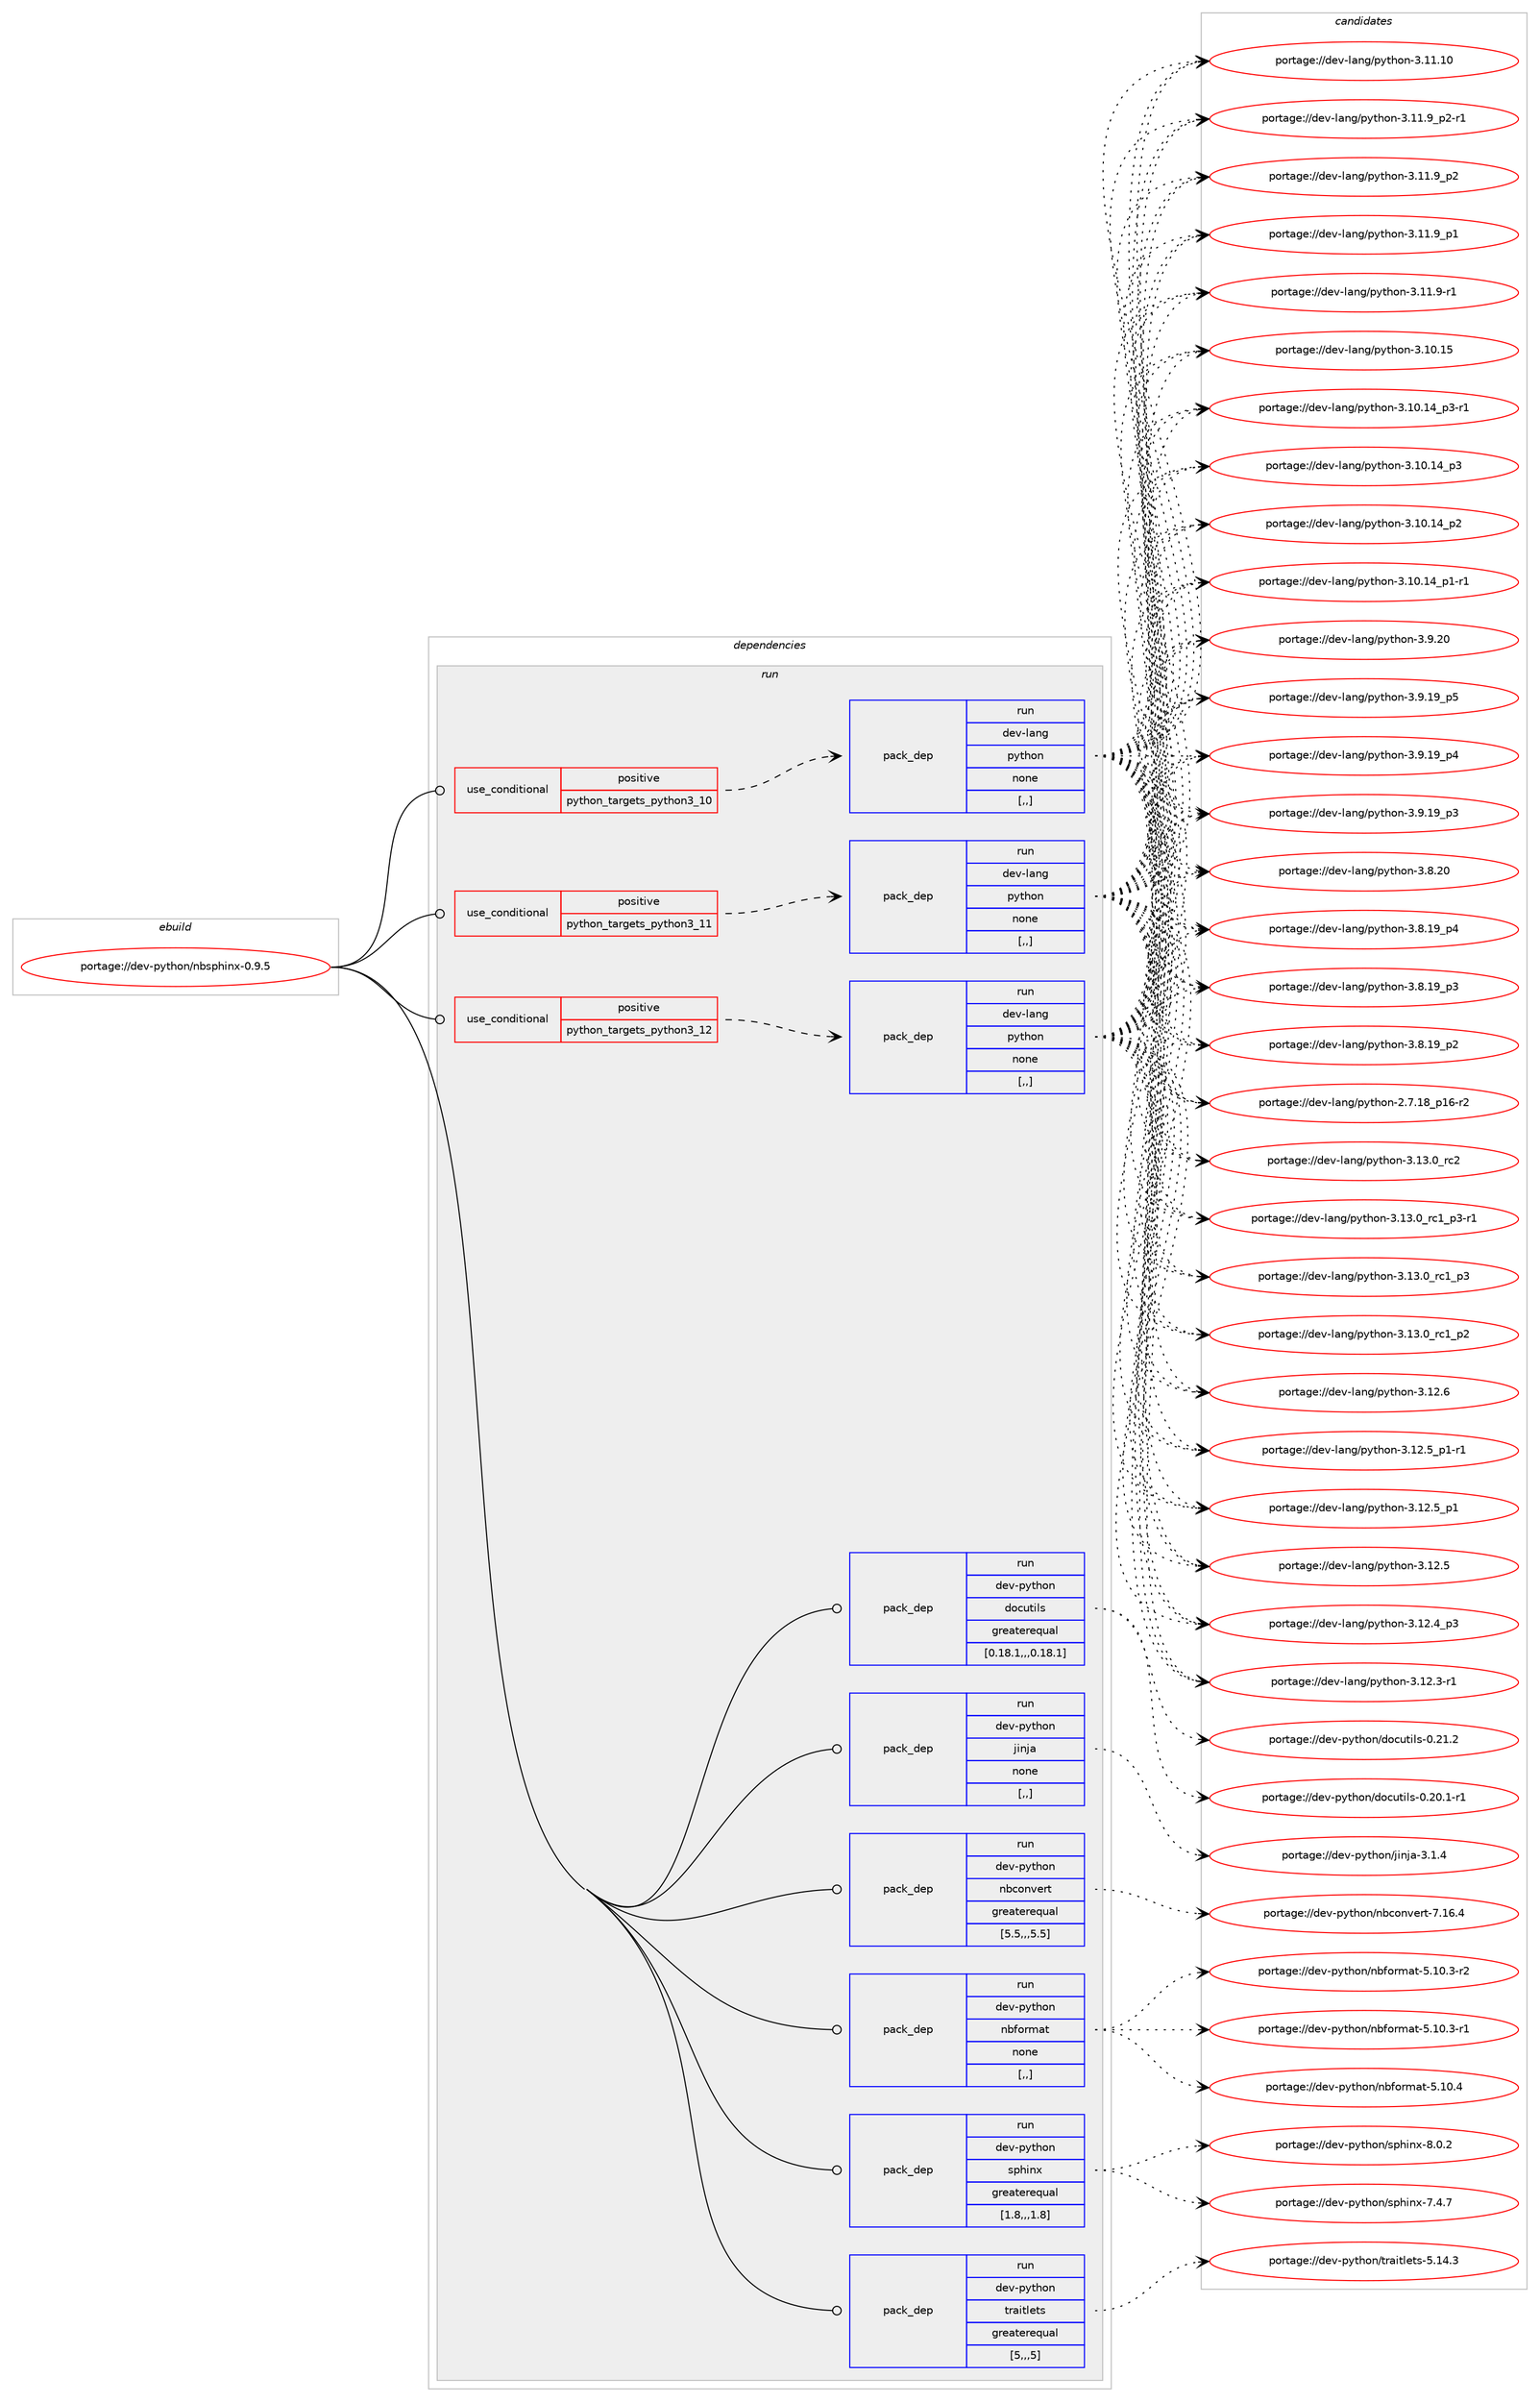 digraph prolog {

# *************
# Graph options
# *************

newrank=true;
concentrate=true;
compound=true;
graph [rankdir=LR,fontname=Helvetica,fontsize=10,ranksep=1.5];#, ranksep=2.5, nodesep=0.2];
edge  [arrowhead=vee];
node  [fontname=Helvetica,fontsize=10];

# **********
# The ebuild
# **********

subgraph cluster_leftcol {
color=gray;
label=<<i>ebuild</i>>;
id [label="portage://dev-python/nbsphinx-0.9.5", color=red, width=4, href="../dev-python/nbsphinx-0.9.5.svg"];
}

# ****************
# The dependencies
# ****************

subgraph cluster_midcol {
color=gray;
label=<<i>dependencies</i>>;
subgraph cluster_compile {
fillcolor="#eeeeee";
style=filled;
label=<<i>compile</i>>;
}
subgraph cluster_compileandrun {
fillcolor="#eeeeee";
style=filled;
label=<<i>compile and run</i>>;
}
subgraph cluster_run {
fillcolor="#eeeeee";
style=filled;
label=<<i>run</i>>;
subgraph cond165590 {
dependency646916 [label=<<TABLE BORDER="0" CELLBORDER="1" CELLSPACING="0" CELLPADDING="4"><TR><TD ROWSPAN="3" CELLPADDING="10">use_conditional</TD></TR><TR><TD>positive</TD></TR><TR><TD>python_targets_python3_10</TD></TR></TABLE>>, shape=none, color=red];
subgraph pack476507 {
dependency646917 [label=<<TABLE BORDER="0" CELLBORDER="1" CELLSPACING="0" CELLPADDING="4" WIDTH="220"><TR><TD ROWSPAN="6" CELLPADDING="30">pack_dep</TD></TR><TR><TD WIDTH="110">run</TD></TR><TR><TD>dev-lang</TD></TR><TR><TD>python</TD></TR><TR><TD>none</TD></TR><TR><TD>[,,]</TD></TR></TABLE>>, shape=none, color=blue];
}
dependency646916:e -> dependency646917:w [weight=20,style="dashed",arrowhead="vee"];
}
id:e -> dependency646916:w [weight=20,style="solid",arrowhead="odot"];
subgraph cond165591 {
dependency646918 [label=<<TABLE BORDER="0" CELLBORDER="1" CELLSPACING="0" CELLPADDING="4"><TR><TD ROWSPAN="3" CELLPADDING="10">use_conditional</TD></TR><TR><TD>positive</TD></TR><TR><TD>python_targets_python3_11</TD></TR></TABLE>>, shape=none, color=red];
subgraph pack476508 {
dependency646919 [label=<<TABLE BORDER="0" CELLBORDER="1" CELLSPACING="0" CELLPADDING="4" WIDTH="220"><TR><TD ROWSPAN="6" CELLPADDING="30">pack_dep</TD></TR><TR><TD WIDTH="110">run</TD></TR><TR><TD>dev-lang</TD></TR><TR><TD>python</TD></TR><TR><TD>none</TD></TR><TR><TD>[,,]</TD></TR></TABLE>>, shape=none, color=blue];
}
dependency646918:e -> dependency646919:w [weight=20,style="dashed",arrowhead="vee"];
}
id:e -> dependency646918:w [weight=20,style="solid",arrowhead="odot"];
subgraph cond165592 {
dependency646920 [label=<<TABLE BORDER="0" CELLBORDER="1" CELLSPACING="0" CELLPADDING="4"><TR><TD ROWSPAN="3" CELLPADDING="10">use_conditional</TD></TR><TR><TD>positive</TD></TR><TR><TD>python_targets_python3_12</TD></TR></TABLE>>, shape=none, color=red];
subgraph pack476509 {
dependency646921 [label=<<TABLE BORDER="0" CELLBORDER="1" CELLSPACING="0" CELLPADDING="4" WIDTH="220"><TR><TD ROWSPAN="6" CELLPADDING="30">pack_dep</TD></TR><TR><TD WIDTH="110">run</TD></TR><TR><TD>dev-lang</TD></TR><TR><TD>python</TD></TR><TR><TD>none</TD></TR><TR><TD>[,,]</TD></TR></TABLE>>, shape=none, color=blue];
}
dependency646920:e -> dependency646921:w [weight=20,style="dashed",arrowhead="vee"];
}
id:e -> dependency646920:w [weight=20,style="solid",arrowhead="odot"];
subgraph pack476510 {
dependency646922 [label=<<TABLE BORDER="0" CELLBORDER="1" CELLSPACING="0" CELLPADDING="4" WIDTH="220"><TR><TD ROWSPAN="6" CELLPADDING="30">pack_dep</TD></TR><TR><TD WIDTH="110">run</TD></TR><TR><TD>dev-python</TD></TR><TR><TD>docutils</TD></TR><TR><TD>greaterequal</TD></TR><TR><TD>[0.18.1,,,0.18.1]</TD></TR></TABLE>>, shape=none, color=blue];
}
id:e -> dependency646922:w [weight=20,style="solid",arrowhead="odot"];
subgraph pack476511 {
dependency646923 [label=<<TABLE BORDER="0" CELLBORDER="1" CELLSPACING="0" CELLPADDING="4" WIDTH="220"><TR><TD ROWSPAN="6" CELLPADDING="30">pack_dep</TD></TR><TR><TD WIDTH="110">run</TD></TR><TR><TD>dev-python</TD></TR><TR><TD>jinja</TD></TR><TR><TD>none</TD></TR><TR><TD>[,,]</TD></TR></TABLE>>, shape=none, color=blue];
}
id:e -> dependency646923:w [weight=20,style="solid",arrowhead="odot"];
subgraph pack476512 {
dependency646924 [label=<<TABLE BORDER="0" CELLBORDER="1" CELLSPACING="0" CELLPADDING="4" WIDTH="220"><TR><TD ROWSPAN="6" CELLPADDING="30">pack_dep</TD></TR><TR><TD WIDTH="110">run</TD></TR><TR><TD>dev-python</TD></TR><TR><TD>nbconvert</TD></TR><TR><TD>greaterequal</TD></TR><TR><TD>[5.5,,,5.5]</TD></TR></TABLE>>, shape=none, color=blue];
}
id:e -> dependency646924:w [weight=20,style="solid",arrowhead="odot"];
subgraph pack476513 {
dependency646925 [label=<<TABLE BORDER="0" CELLBORDER="1" CELLSPACING="0" CELLPADDING="4" WIDTH="220"><TR><TD ROWSPAN="6" CELLPADDING="30">pack_dep</TD></TR><TR><TD WIDTH="110">run</TD></TR><TR><TD>dev-python</TD></TR><TR><TD>nbformat</TD></TR><TR><TD>none</TD></TR><TR><TD>[,,]</TD></TR></TABLE>>, shape=none, color=blue];
}
id:e -> dependency646925:w [weight=20,style="solid",arrowhead="odot"];
subgraph pack476514 {
dependency646926 [label=<<TABLE BORDER="0" CELLBORDER="1" CELLSPACING="0" CELLPADDING="4" WIDTH="220"><TR><TD ROWSPAN="6" CELLPADDING="30">pack_dep</TD></TR><TR><TD WIDTH="110">run</TD></TR><TR><TD>dev-python</TD></TR><TR><TD>sphinx</TD></TR><TR><TD>greaterequal</TD></TR><TR><TD>[1.8,,,1.8]</TD></TR></TABLE>>, shape=none, color=blue];
}
id:e -> dependency646926:w [weight=20,style="solid",arrowhead="odot"];
subgraph pack476515 {
dependency646927 [label=<<TABLE BORDER="0" CELLBORDER="1" CELLSPACING="0" CELLPADDING="4" WIDTH="220"><TR><TD ROWSPAN="6" CELLPADDING="30">pack_dep</TD></TR><TR><TD WIDTH="110">run</TD></TR><TR><TD>dev-python</TD></TR><TR><TD>traitlets</TD></TR><TR><TD>greaterequal</TD></TR><TR><TD>[5,,,5]</TD></TR></TABLE>>, shape=none, color=blue];
}
id:e -> dependency646927:w [weight=20,style="solid",arrowhead="odot"];
}
}

# **************
# The candidates
# **************

subgraph cluster_choices {
rank=same;
color=gray;
label=<<i>candidates</i>>;

subgraph choice476507 {
color=black;
nodesep=1;
choice10010111845108971101034711212111610411111045514649514648951149950 [label="portage://dev-lang/python-3.13.0_rc2", color=red, width=4,href="../dev-lang/python-3.13.0_rc2.svg"];
choice1001011184510897110103471121211161041111104551464951464895114994995112514511449 [label="portage://dev-lang/python-3.13.0_rc1_p3-r1", color=red, width=4,href="../dev-lang/python-3.13.0_rc1_p3-r1.svg"];
choice100101118451089711010347112121116104111110455146495146489511499499511251 [label="portage://dev-lang/python-3.13.0_rc1_p3", color=red, width=4,href="../dev-lang/python-3.13.0_rc1_p3.svg"];
choice100101118451089711010347112121116104111110455146495146489511499499511250 [label="portage://dev-lang/python-3.13.0_rc1_p2", color=red, width=4,href="../dev-lang/python-3.13.0_rc1_p2.svg"];
choice10010111845108971101034711212111610411111045514649504654 [label="portage://dev-lang/python-3.12.6", color=red, width=4,href="../dev-lang/python-3.12.6.svg"];
choice1001011184510897110103471121211161041111104551464950465395112494511449 [label="portage://dev-lang/python-3.12.5_p1-r1", color=red, width=4,href="../dev-lang/python-3.12.5_p1-r1.svg"];
choice100101118451089711010347112121116104111110455146495046539511249 [label="portage://dev-lang/python-3.12.5_p1", color=red, width=4,href="../dev-lang/python-3.12.5_p1.svg"];
choice10010111845108971101034711212111610411111045514649504653 [label="portage://dev-lang/python-3.12.5", color=red, width=4,href="../dev-lang/python-3.12.5.svg"];
choice100101118451089711010347112121116104111110455146495046529511251 [label="portage://dev-lang/python-3.12.4_p3", color=red, width=4,href="../dev-lang/python-3.12.4_p3.svg"];
choice100101118451089711010347112121116104111110455146495046514511449 [label="portage://dev-lang/python-3.12.3-r1", color=red, width=4,href="../dev-lang/python-3.12.3-r1.svg"];
choice1001011184510897110103471121211161041111104551464949464948 [label="portage://dev-lang/python-3.11.10", color=red, width=4,href="../dev-lang/python-3.11.10.svg"];
choice1001011184510897110103471121211161041111104551464949465795112504511449 [label="portage://dev-lang/python-3.11.9_p2-r1", color=red, width=4,href="../dev-lang/python-3.11.9_p2-r1.svg"];
choice100101118451089711010347112121116104111110455146494946579511250 [label="portage://dev-lang/python-3.11.9_p2", color=red, width=4,href="../dev-lang/python-3.11.9_p2.svg"];
choice100101118451089711010347112121116104111110455146494946579511249 [label="portage://dev-lang/python-3.11.9_p1", color=red, width=4,href="../dev-lang/python-3.11.9_p1.svg"];
choice100101118451089711010347112121116104111110455146494946574511449 [label="portage://dev-lang/python-3.11.9-r1", color=red, width=4,href="../dev-lang/python-3.11.9-r1.svg"];
choice1001011184510897110103471121211161041111104551464948464953 [label="portage://dev-lang/python-3.10.15", color=red, width=4,href="../dev-lang/python-3.10.15.svg"];
choice100101118451089711010347112121116104111110455146494846495295112514511449 [label="portage://dev-lang/python-3.10.14_p3-r1", color=red, width=4,href="../dev-lang/python-3.10.14_p3-r1.svg"];
choice10010111845108971101034711212111610411111045514649484649529511251 [label="portage://dev-lang/python-3.10.14_p3", color=red, width=4,href="../dev-lang/python-3.10.14_p3.svg"];
choice10010111845108971101034711212111610411111045514649484649529511250 [label="portage://dev-lang/python-3.10.14_p2", color=red, width=4,href="../dev-lang/python-3.10.14_p2.svg"];
choice100101118451089711010347112121116104111110455146494846495295112494511449 [label="portage://dev-lang/python-3.10.14_p1-r1", color=red, width=4,href="../dev-lang/python-3.10.14_p1-r1.svg"];
choice10010111845108971101034711212111610411111045514657465048 [label="portage://dev-lang/python-3.9.20", color=red, width=4,href="../dev-lang/python-3.9.20.svg"];
choice100101118451089711010347112121116104111110455146574649579511253 [label="portage://dev-lang/python-3.9.19_p5", color=red, width=4,href="../dev-lang/python-3.9.19_p5.svg"];
choice100101118451089711010347112121116104111110455146574649579511252 [label="portage://dev-lang/python-3.9.19_p4", color=red, width=4,href="../dev-lang/python-3.9.19_p4.svg"];
choice100101118451089711010347112121116104111110455146574649579511251 [label="portage://dev-lang/python-3.9.19_p3", color=red, width=4,href="../dev-lang/python-3.9.19_p3.svg"];
choice10010111845108971101034711212111610411111045514656465048 [label="portage://dev-lang/python-3.8.20", color=red, width=4,href="../dev-lang/python-3.8.20.svg"];
choice100101118451089711010347112121116104111110455146564649579511252 [label="portage://dev-lang/python-3.8.19_p4", color=red, width=4,href="../dev-lang/python-3.8.19_p4.svg"];
choice100101118451089711010347112121116104111110455146564649579511251 [label="portage://dev-lang/python-3.8.19_p3", color=red, width=4,href="../dev-lang/python-3.8.19_p3.svg"];
choice100101118451089711010347112121116104111110455146564649579511250 [label="portage://dev-lang/python-3.8.19_p2", color=red, width=4,href="../dev-lang/python-3.8.19_p2.svg"];
choice100101118451089711010347112121116104111110455046554649569511249544511450 [label="portage://dev-lang/python-2.7.18_p16-r2", color=red, width=4,href="../dev-lang/python-2.7.18_p16-r2.svg"];
dependency646917:e -> choice10010111845108971101034711212111610411111045514649514648951149950:w [style=dotted,weight="100"];
dependency646917:e -> choice1001011184510897110103471121211161041111104551464951464895114994995112514511449:w [style=dotted,weight="100"];
dependency646917:e -> choice100101118451089711010347112121116104111110455146495146489511499499511251:w [style=dotted,weight="100"];
dependency646917:e -> choice100101118451089711010347112121116104111110455146495146489511499499511250:w [style=dotted,weight="100"];
dependency646917:e -> choice10010111845108971101034711212111610411111045514649504654:w [style=dotted,weight="100"];
dependency646917:e -> choice1001011184510897110103471121211161041111104551464950465395112494511449:w [style=dotted,weight="100"];
dependency646917:e -> choice100101118451089711010347112121116104111110455146495046539511249:w [style=dotted,weight="100"];
dependency646917:e -> choice10010111845108971101034711212111610411111045514649504653:w [style=dotted,weight="100"];
dependency646917:e -> choice100101118451089711010347112121116104111110455146495046529511251:w [style=dotted,weight="100"];
dependency646917:e -> choice100101118451089711010347112121116104111110455146495046514511449:w [style=dotted,weight="100"];
dependency646917:e -> choice1001011184510897110103471121211161041111104551464949464948:w [style=dotted,weight="100"];
dependency646917:e -> choice1001011184510897110103471121211161041111104551464949465795112504511449:w [style=dotted,weight="100"];
dependency646917:e -> choice100101118451089711010347112121116104111110455146494946579511250:w [style=dotted,weight="100"];
dependency646917:e -> choice100101118451089711010347112121116104111110455146494946579511249:w [style=dotted,weight="100"];
dependency646917:e -> choice100101118451089711010347112121116104111110455146494946574511449:w [style=dotted,weight="100"];
dependency646917:e -> choice1001011184510897110103471121211161041111104551464948464953:w [style=dotted,weight="100"];
dependency646917:e -> choice100101118451089711010347112121116104111110455146494846495295112514511449:w [style=dotted,weight="100"];
dependency646917:e -> choice10010111845108971101034711212111610411111045514649484649529511251:w [style=dotted,weight="100"];
dependency646917:e -> choice10010111845108971101034711212111610411111045514649484649529511250:w [style=dotted,weight="100"];
dependency646917:e -> choice100101118451089711010347112121116104111110455146494846495295112494511449:w [style=dotted,weight="100"];
dependency646917:e -> choice10010111845108971101034711212111610411111045514657465048:w [style=dotted,weight="100"];
dependency646917:e -> choice100101118451089711010347112121116104111110455146574649579511253:w [style=dotted,weight="100"];
dependency646917:e -> choice100101118451089711010347112121116104111110455146574649579511252:w [style=dotted,weight="100"];
dependency646917:e -> choice100101118451089711010347112121116104111110455146574649579511251:w [style=dotted,weight="100"];
dependency646917:e -> choice10010111845108971101034711212111610411111045514656465048:w [style=dotted,weight="100"];
dependency646917:e -> choice100101118451089711010347112121116104111110455146564649579511252:w [style=dotted,weight="100"];
dependency646917:e -> choice100101118451089711010347112121116104111110455146564649579511251:w [style=dotted,weight="100"];
dependency646917:e -> choice100101118451089711010347112121116104111110455146564649579511250:w [style=dotted,weight="100"];
dependency646917:e -> choice100101118451089711010347112121116104111110455046554649569511249544511450:w [style=dotted,weight="100"];
}
subgraph choice476508 {
color=black;
nodesep=1;
choice10010111845108971101034711212111610411111045514649514648951149950 [label="portage://dev-lang/python-3.13.0_rc2", color=red, width=4,href="../dev-lang/python-3.13.0_rc2.svg"];
choice1001011184510897110103471121211161041111104551464951464895114994995112514511449 [label="portage://dev-lang/python-3.13.0_rc1_p3-r1", color=red, width=4,href="../dev-lang/python-3.13.0_rc1_p3-r1.svg"];
choice100101118451089711010347112121116104111110455146495146489511499499511251 [label="portage://dev-lang/python-3.13.0_rc1_p3", color=red, width=4,href="../dev-lang/python-3.13.0_rc1_p3.svg"];
choice100101118451089711010347112121116104111110455146495146489511499499511250 [label="portage://dev-lang/python-3.13.0_rc1_p2", color=red, width=4,href="../dev-lang/python-3.13.0_rc1_p2.svg"];
choice10010111845108971101034711212111610411111045514649504654 [label="portage://dev-lang/python-3.12.6", color=red, width=4,href="../dev-lang/python-3.12.6.svg"];
choice1001011184510897110103471121211161041111104551464950465395112494511449 [label="portage://dev-lang/python-3.12.5_p1-r1", color=red, width=4,href="../dev-lang/python-3.12.5_p1-r1.svg"];
choice100101118451089711010347112121116104111110455146495046539511249 [label="portage://dev-lang/python-3.12.5_p1", color=red, width=4,href="../dev-lang/python-3.12.5_p1.svg"];
choice10010111845108971101034711212111610411111045514649504653 [label="portage://dev-lang/python-3.12.5", color=red, width=4,href="../dev-lang/python-3.12.5.svg"];
choice100101118451089711010347112121116104111110455146495046529511251 [label="portage://dev-lang/python-3.12.4_p3", color=red, width=4,href="../dev-lang/python-3.12.4_p3.svg"];
choice100101118451089711010347112121116104111110455146495046514511449 [label="portage://dev-lang/python-3.12.3-r1", color=red, width=4,href="../dev-lang/python-3.12.3-r1.svg"];
choice1001011184510897110103471121211161041111104551464949464948 [label="portage://dev-lang/python-3.11.10", color=red, width=4,href="../dev-lang/python-3.11.10.svg"];
choice1001011184510897110103471121211161041111104551464949465795112504511449 [label="portage://dev-lang/python-3.11.9_p2-r1", color=red, width=4,href="../dev-lang/python-3.11.9_p2-r1.svg"];
choice100101118451089711010347112121116104111110455146494946579511250 [label="portage://dev-lang/python-3.11.9_p2", color=red, width=4,href="../dev-lang/python-3.11.9_p2.svg"];
choice100101118451089711010347112121116104111110455146494946579511249 [label="portage://dev-lang/python-3.11.9_p1", color=red, width=4,href="../dev-lang/python-3.11.9_p1.svg"];
choice100101118451089711010347112121116104111110455146494946574511449 [label="portage://dev-lang/python-3.11.9-r1", color=red, width=4,href="../dev-lang/python-3.11.9-r1.svg"];
choice1001011184510897110103471121211161041111104551464948464953 [label="portage://dev-lang/python-3.10.15", color=red, width=4,href="../dev-lang/python-3.10.15.svg"];
choice100101118451089711010347112121116104111110455146494846495295112514511449 [label="portage://dev-lang/python-3.10.14_p3-r1", color=red, width=4,href="../dev-lang/python-3.10.14_p3-r1.svg"];
choice10010111845108971101034711212111610411111045514649484649529511251 [label="portage://dev-lang/python-3.10.14_p3", color=red, width=4,href="../dev-lang/python-3.10.14_p3.svg"];
choice10010111845108971101034711212111610411111045514649484649529511250 [label="portage://dev-lang/python-3.10.14_p2", color=red, width=4,href="../dev-lang/python-3.10.14_p2.svg"];
choice100101118451089711010347112121116104111110455146494846495295112494511449 [label="portage://dev-lang/python-3.10.14_p1-r1", color=red, width=4,href="../dev-lang/python-3.10.14_p1-r1.svg"];
choice10010111845108971101034711212111610411111045514657465048 [label="portage://dev-lang/python-3.9.20", color=red, width=4,href="../dev-lang/python-3.9.20.svg"];
choice100101118451089711010347112121116104111110455146574649579511253 [label="portage://dev-lang/python-3.9.19_p5", color=red, width=4,href="../dev-lang/python-3.9.19_p5.svg"];
choice100101118451089711010347112121116104111110455146574649579511252 [label="portage://dev-lang/python-3.9.19_p4", color=red, width=4,href="../dev-lang/python-3.9.19_p4.svg"];
choice100101118451089711010347112121116104111110455146574649579511251 [label="portage://dev-lang/python-3.9.19_p3", color=red, width=4,href="../dev-lang/python-3.9.19_p3.svg"];
choice10010111845108971101034711212111610411111045514656465048 [label="portage://dev-lang/python-3.8.20", color=red, width=4,href="../dev-lang/python-3.8.20.svg"];
choice100101118451089711010347112121116104111110455146564649579511252 [label="portage://dev-lang/python-3.8.19_p4", color=red, width=4,href="../dev-lang/python-3.8.19_p4.svg"];
choice100101118451089711010347112121116104111110455146564649579511251 [label="portage://dev-lang/python-3.8.19_p3", color=red, width=4,href="../dev-lang/python-3.8.19_p3.svg"];
choice100101118451089711010347112121116104111110455146564649579511250 [label="portage://dev-lang/python-3.8.19_p2", color=red, width=4,href="../dev-lang/python-3.8.19_p2.svg"];
choice100101118451089711010347112121116104111110455046554649569511249544511450 [label="portage://dev-lang/python-2.7.18_p16-r2", color=red, width=4,href="../dev-lang/python-2.7.18_p16-r2.svg"];
dependency646919:e -> choice10010111845108971101034711212111610411111045514649514648951149950:w [style=dotted,weight="100"];
dependency646919:e -> choice1001011184510897110103471121211161041111104551464951464895114994995112514511449:w [style=dotted,weight="100"];
dependency646919:e -> choice100101118451089711010347112121116104111110455146495146489511499499511251:w [style=dotted,weight="100"];
dependency646919:e -> choice100101118451089711010347112121116104111110455146495146489511499499511250:w [style=dotted,weight="100"];
dependency646919:e -> choice10010111845108971101034711212111610411111045514649504654:w [style=dotted,weight="100"];
dependency646919:e -> choice1001011184510897110103471121211161041111104551464950465395112494511449:w [style=dotted,weight="100"];
dependency646919:e -> choice100101118451089711010347112121116104111110455146495046539511249:w [style=dotted,weight="100"];
dependency646919:e -> choice10010111845108971101034711212111610411111045514649504653:w [style=dotted,weight="100"];
dependency646919:e -> choice100101118451089711010347112121116104111110455146495046529511251:w [style=dotted,weight="100"];
dependency646919:e -> choice100101118451089711010347112121116104111110455146495046514511449:w [style=dotted,weight="100"];
dependency646919:e -> choice1001011184510897110103471121211161041111104551464949464948:w [style=dotted,weight="100"];
dependency646919:e -> choice1001011184510897110103471121211161041111104551464949465795112504511449:w [style=dotted,weight="100"];
dependency646919:e -> choice100101118451089711010347112121116104111110455146494946579511250:w [style=dotted,weight="100"];
dependency646919:e -> choice100101118451089711010347112121116104111110455146494946579511249:w [style=dotted,weight="100"];
dependency646919:e -> choice100101118451089711010347112121116104111110455146494946574511449:w [style=dotted,weight="100"];
dependency646919:e -> choice1001011184510897110103471121211161041111104551464948464953:w [style=dotted,weight="100"];
dependency646919:e -> choice100101118451089711010347112121116104111110455146494846495295112514511449:w [style=dotted,weight="100"];
dependency646919:e -> choice10010111845108971101034711212111610411111045514649484649529511251:w [style=dotted,weight="100"];
dependency646919:e -> choice10010111845108971101034711212111610411111045514649484649529511250:w [style=dotted,weight="100"];
dependency646919:e -> choice100101118451089711010347112121116104111110455146494846495295112494511449:w [style=dotted,weight="100"];
dependency646919:e -> choice10010111845108971101034711212111610411111045514657465048:w [style=dotted,weight="100"];
dependency646919:e -> choice100101118451089711010347112121116104111110455146574649579511253:w [style=dotted,weight="100"];
dependency646919:e -> choice100101118451089711010347112121116104111110455146574649579511252:w [style=dotted,weight="100"];
dependency646919:e -> choice100101118451089711010347112121116104111110455146574649579511251:w [style=dotted,weight="100"];
dependency646919:e -> choice10010111845108971101034711212111610411111045514656465048:w [style=dotted,weight="100"];
dependency646919:e -> choice100101118451089711010347112121116104111110455146564649579511252:w [style=dotted,weight="100"];
dependency646919:e -> choice100101118451089711010347112121116104111110455146564649579511251:w [style=dotted,weight="100"];
dependency646919:e -> choice100101118451089711010347112121116104111110455146564649579511250:w [style=dotted,weight="100"];
dependency646919:e -> choice100101118451089711010347112121116104111110455046554649569511249544511450:w [style=dotted,weight="100"];
}
subgraph choice476509 {
color=black;
nodesep=1;
choice10010111845108971101034711212111610411111045514649514648951149950 [label="portage://dev-lang/python-3.13.0_rc2", color=red, width=4,href="../dev-lang/python-3.13.0_rc2.svg"];
choice1001011184510897110103471121211161041111104551464951464895114994995112514511449 [label="portage://dev-lang/python-3.13.0_rc1_p3-r1", color=red, width=4,href="../dev-lang/python-3.13.0_rc1_p3-r1.svg"];
choice100101118451089711010347112121116104111110455146495146489511499499511251 [label="portage://dev-lang/python-3.13.0_rc1_p3", color=red, width=4,href="../dev-lang/python-3.13.0_rc1_p3.svg"];
choice100101118451089711010347112121116104111110455146495146489511499499511250 [label="portage://dev-lang/python-3.13.0_rc1_p2", color=red, width=4,href="../dev-lang/python-3.13.0_rc1_p2.svg"];
choice10010111845108971101034711212111610411111045514649504654 [label="portage://dev-lang/python-3.12.6", color=red, width=4,href="../dev-lang/python-3.12.6.svg"];
choice1001011184510897110103471121211161041111104551464950465395112494511449 [label="portage://dev-lang/python-3.12.5_p1-r1", color=red, width=4,href="../dev-lang/python-3.12.5_p1-r1.svg"];
choice100101118451089711010347112121116104111110455146495046539511249 [label="portage://dev-lang/python-3.12.5_p1", color=red, width=4,href="../dev-lang/python-3.12.5_p1.svg"];
choice10010111845108971101034711212111610411111045514649504653 [label="portage://dev-lang/python-3.12.5", color=red, width=4,href="../dev-lang/python-3.12.5.svg"];
choice100101118451089711010347112121116104111110455146495046529511251 [label="portage://dev-lang/python-3.12.4_p3", color=red, width=4,href="../dev-lang/python-3.12.4_p3.svg"];
choice100101118451089711010347112121116104111110455146495046514511449 [label="portage://dev-lang/python-3.12.3-r1", color=red, width=4,href="../dev-lang/python-3.12.3-r1.svg"];
choice1001011184510897110103471121211161041111104551464949464948 [label="portage://dev-lang/python-3.11.10", color=red, width=4,href="../dev-lang/python-3.11.10.svg"];
choice1001011184510897110103471121211161041111104551464949465795112504511449 [label="portage://dev-lang/python-3.11.9_p2-r1", color=red, width=4,href="../dev-lang/python-3.11.9_p2-r1.svg"];
choice100101118451089711010347112121116104111110455146494946579511250 [label="portage://dev-lang/python-3.11.9_p2", color=red, width=4,href="../dev-lang/python-3.11.9_p2.svg"];
choice100101118451089711010347112121116104111110455146494946579511249 [label="portage://dev-lang/python-3.11.9_p1", color=red, width=4,href="../dev-lang/python-3.11.9_p1.svg"];
choice100101118451089711010347112121116104111110455146494946574511449 [label="portage://dev-lang/python-3.11.9-r1", color=red, width=4,href="../dev-lang/python-3.11.9-r1.svg"];
choice1001011184510897110103471121211161041111104551464948464953 [label="portage://dev-lang/python-3.10.15", color=red, width=4,href="../dev-lang/python-3.10.15.svg"];
choice100101118451089711010347112121116104111110455146494846495295112514511449 [label="portage://dev-lang/python-3.10.14_p3-r1", color=red, width=4,href="../dev-lang/python-3.10.14_p3-r1.svg"];
choice10010111845108971101034711212111610411111045514649484649529511251 [label="portage://dev-lang/python-3.10.14_p3", color=red, width=4,href="../dev-lang/python-3.10.14_p3.svg"];
choice10010111845108971101034711212111610411111045514649484649529511250 [label="portage://dev-lang/python-3.10.14_p2", color=red, width=4,href="../dev-lang/python-3.10.14_p2.svg"];
choice100101118451089711010347112121116104111110455146494846495295112494511449 [label="portage://dev-lang/python-3.10.14_p1-r1", color=red, width=4,href="../dev-lang/python-3.10.14_p1-r1.svg"];
choice10010111845108971101034711212111610411111045514657465048 [label="portage://dev-lang/python-3.9.20", color=red, width=4,href="../dev-lang/python-3.9.20.svg"];
choice100101118451089711010347112121116104111110455146574649579511253 [label="portage://dev-lang/python-3.9.19_p5", color=red, width=4,href="../dev-lang/python-3.9.19_p5.svg"];
choice100101118451089711010347112121116104111110455146574649579511252 [label="portage://dev-lang/python-3.9.19_p4", color=red, width=4,href="../dev-lang/python-3.9.19_p4.svg"];
choice100101118451089711010347112121116104111110455146574649579511251 [label="portage://dev-lang/python-3.9.19_p3", color=red, width=4,href="../dev-lang/python-3.9.19_p3.svg"];
choice10010111845108971101034711212111610411111045514656465048 [label="portage://dev-lang/python-3.8.20", color=red, width=4,href="../dev-lang/python-3.8.20.svg"];
choice100101118451089711010347112121116104111110455146564649579511252 [label="portage://dev-lang/python-3.8.19_p4", color=red, width=4,href="../dev-lang/python-3.8.19_p4.svg"];
choice100101118451089711010347112121116104111110455146564649579511251 [label="portage://dev-lang/python-3.8.19_p3", color=red, width=4,href="../dev-lang/python-3.8.19_p3.svg"];
choice100101118451089711010347112121116104111110455146564649579511250 [label="portage://dev-lang/python-3.8.19_p2", color=red, width=4,href="../dev-lang/python-3.8.19_p2.svg"];
choice100101118451089711010347112121116104111110455046554649569511249544511450 [label="portage://dev-lang/python-2.7.18_p16-r2", color=red, width=4,href="../dev-lang/python-2.7.18_p16-r2.svg"];
dependency646921:e -> choice10010111845108971101034711212111610411111045514649514648951149950:w [style=dotted,weight="100"];
dependency646921:e -> choice1001011184510897110103471121211161041111104551464951464895114994995112514511449:w [style=dotted,weight="100"];
dependency646921:e -> choice100101118451089711010347112121116104111110455146495146489511499499511251:w [style=dotted,weight="100"];
dependency646921:e -> choice100101118451089711010347112121116104111110455146495146489511499499511250:w [style=dotted,weight="100"];
dependency646921:e -> choice10010111845108971101034711212111610411111045514649504654:w [style=dotted,weight="100"];
dependency646921:e -> choice1001011184510897110103471121211161041111104551464950465395112494511449:w [style=dotted,weight="100"];
dependency646921:e -> choice100101118451089711010347112121116104111110455146495046539511249:w [style=dotted,weight="100"];
dependency646921:e -> choice10010111845108971101034711212111610411111045514649504653:w [style=dotted,weight="100"];
dependency646921:e -> choice100101118451089711010347112121116104111110455146495046529511251:w [style=dotted,weight="100"];
dependency646921:e -> choice100101118451089711010347112121116104111110455146495046514511449:w [style=dotted,weight="100"];
dependency646921:e -> choice1001011184510897110103471121211161041111104551464949464948:w [style=dotted,weight="100"];
dependency646921:e -> choice1001011184510897110103471121211161041111104551464949465795112504511449:w [style=dotted,weight="100"];
dependency646921:e -> choice100101118451089711010347112121116104111110455146494946579511250:w [style=dotted,weight="100"];
dependency646921:e -> choice100101118451089711010347112121116104111110455146494946579511249:w [style=dotted,weight="100"];
dependency646921:e -> choice100101118451089711010347112121116104111110455146494946574511449:w [style=dotted,weight="100"];
dependency646921:e -> choice1001011184510897110103471121211161041111104551464948464953:w [style=dotted,weight="100"];
dependency646921:e -> choice100101118451089711010347112121116104111110455146494846495295112514511449:w [style=dotted,weight="100"];
dependency646921:e -> choice10010111845108971101034711212111610411111045514649484649529511251:w [style=dotted,weight="100"];
dependency646921:e -> choice10010111845108971101034711212111610411111045514649484649529511250:w [style=dotted,weight="100"];
dependency646921:e -> choice100101118451089711010347112121116104111110455146494846495295112494511449:w [style=dotted,weight="100"];
dependency646921:e -> choice10010111845108971101034711212111610411111045514657465048:w [style=dotted,weight="100"];
dependency646921:e -> choice100101118451089711010347112121116104111110455146574649579511253:w [style=dotted,weight="100"];
dependency646921:e -> choice100101118451089711010347112121116104111110455146574649579511252:w [style=dotted,weight="100"];
dependency646921:e -> choice100101118451089711010347112121116104111110455146574649579511251:w [style=dotted,weight="100"];
dependency646921:e -> choice10010111845108971101034711212111610411111045514656465048:w [style=dotted,weight="100"];
dependency646921:e -> choice100101118451089711010347112121116104111110455146564649579511252:w [style=dotted,weight="100"];
dependency646921:e -> choice100101118451089711010347112121116104111110455146564649579511251:w [style=dotted,weight="100"];
dependency646921:e -> choice100101118451089711010347112121116104111110455146564649579511250:w [style=dotted,weight="100"];
dependency646921:e -> choice100101118451089711010347112121116104111110455046554649569511249544511450:w [style=dotted,weight="100"];
}
subgraph choice476510 {
color=black;
nodesep=1;
choice10010111845112121116104111110471001119911711610510811545484650494650 [label="portage://dev-python/docutils-0.21.2", color=red, width=4,href="../dev-python/docutils-0.21.2.svg"];
choice100101118451121211161041111104710011199117116105108115454846504846494511449 [label="portage://dev-python/docutils-0.20.1-r1", color=red, width=4,href="../dev-python/docutils-0.20.1-r1.svg"];
dependency646922:e -> choice10010111845112121116104111110471001119911711610510811545484650494650:w [style=dotted,weight="100"];
dependency646922:e -> choice100101118451121211161041111104710011199117116105108115454846504846494511449:w [style=dotted,weight="100"];
}
subgraph choice476511 {
color=black;
nodesep=1;
choice100101118451121211161041111104710610511010697455146494652 [label="portage://dev-python/jinja-3.1.4", color=red, width=4,href="../dev-python/jinja-3.1.4.svg"];
dependency646923:e -> choice100101118451121211161041111104710610511010697455146494652:w [style=dotted,weight="100"];
}
subgraph choice476512 {
color=black;
nodesep=1;
choice1001011184511212111610411111047110989911111011810111411645554649544652 [label="portage://dev-python/nbconvert-7.16.4", color=red, width=4,href="../dev-python/nbconvert-7.16.4.svg"];
dependency646924:e -> choice1001011184511212111610411111047110989911111011810111411645554649544652:w [style=dotted,weight="100"];
}
subgraph choice476513 {
color=black;
nodesep=1;
choice1001011184511212111610411111047110981021111141099711645534649484652 [label="portage://dev-python/nbformat-5.10.4", color=red, width=4,href="../dev-python/nbformat-5.10.4.svg"];
choice10010111845112121116104111110471109810211111410997116455346494846514511450 [label="portage://dev-python/nbformat-5.10.3-r2", color=red, width=4,href="../dev-python/nbformat-5.10.3-r2.svg"];
choice10010111845112121116104111110471109810211111410997116455346494846514511449 [label="portage://dev-python/nbformat-5.10.3-r1", color=red, width=4,href="../dev-python/nbformat-5.10.3-r1.svg"];
dependency646925:e -> choice1001011184511212111610411111047110981021111141099711645534649484652:w [style=dotted,weight="100"];
dependency646925:e -> choice10010111845112121116104111110471109810211111410997116455346494846514511450:w [style=dotted,weight="100"];
dependency646925:e -> choice10010111845112121116104111110471109810211111410997116455346494846514511449:w [style=dotted,weight="100"];
}
subgraph choice476514 {
color=black;
nodesep=1;
choice1001011184511212111610411111047115112104105110120455646484650 [label="portage://dev-python/sphinx-8.0.2", color=red, width=4,href="../dev-python/sphinx-8.0.2.svg"];
choice1001011184511212111610411111047115112104105110120455546524655 [label="portage://dev-python/sphinx-7.4.7", color=red, width=4,href="../dev-python/sphinx-7.4.7.svg"];
dependency646926:e -> choice1001011184511212111610411111047115112104105110120455646484650:w [style=dotted,weight="100"];
dependency646926:e -> choice1001011184511212111610411111047115112104105110120455546524655:w [style=dotted,weight="100"];
}
subgraph choice476515 {
color=black;
nodesep=1;
choice10010111845112121116104111110471161149710511610810111611545534649524651 [label="portage://dev-python/traitlets-5.14.3", color=red, width=4,href="../dev-python/traitlets-5.14.3.svg"];
dependency646927:e -> choice10010111845112121116104111110471161149710511610810111611545534649524651:w [style=dotted,weight="100"];
}
}

}
